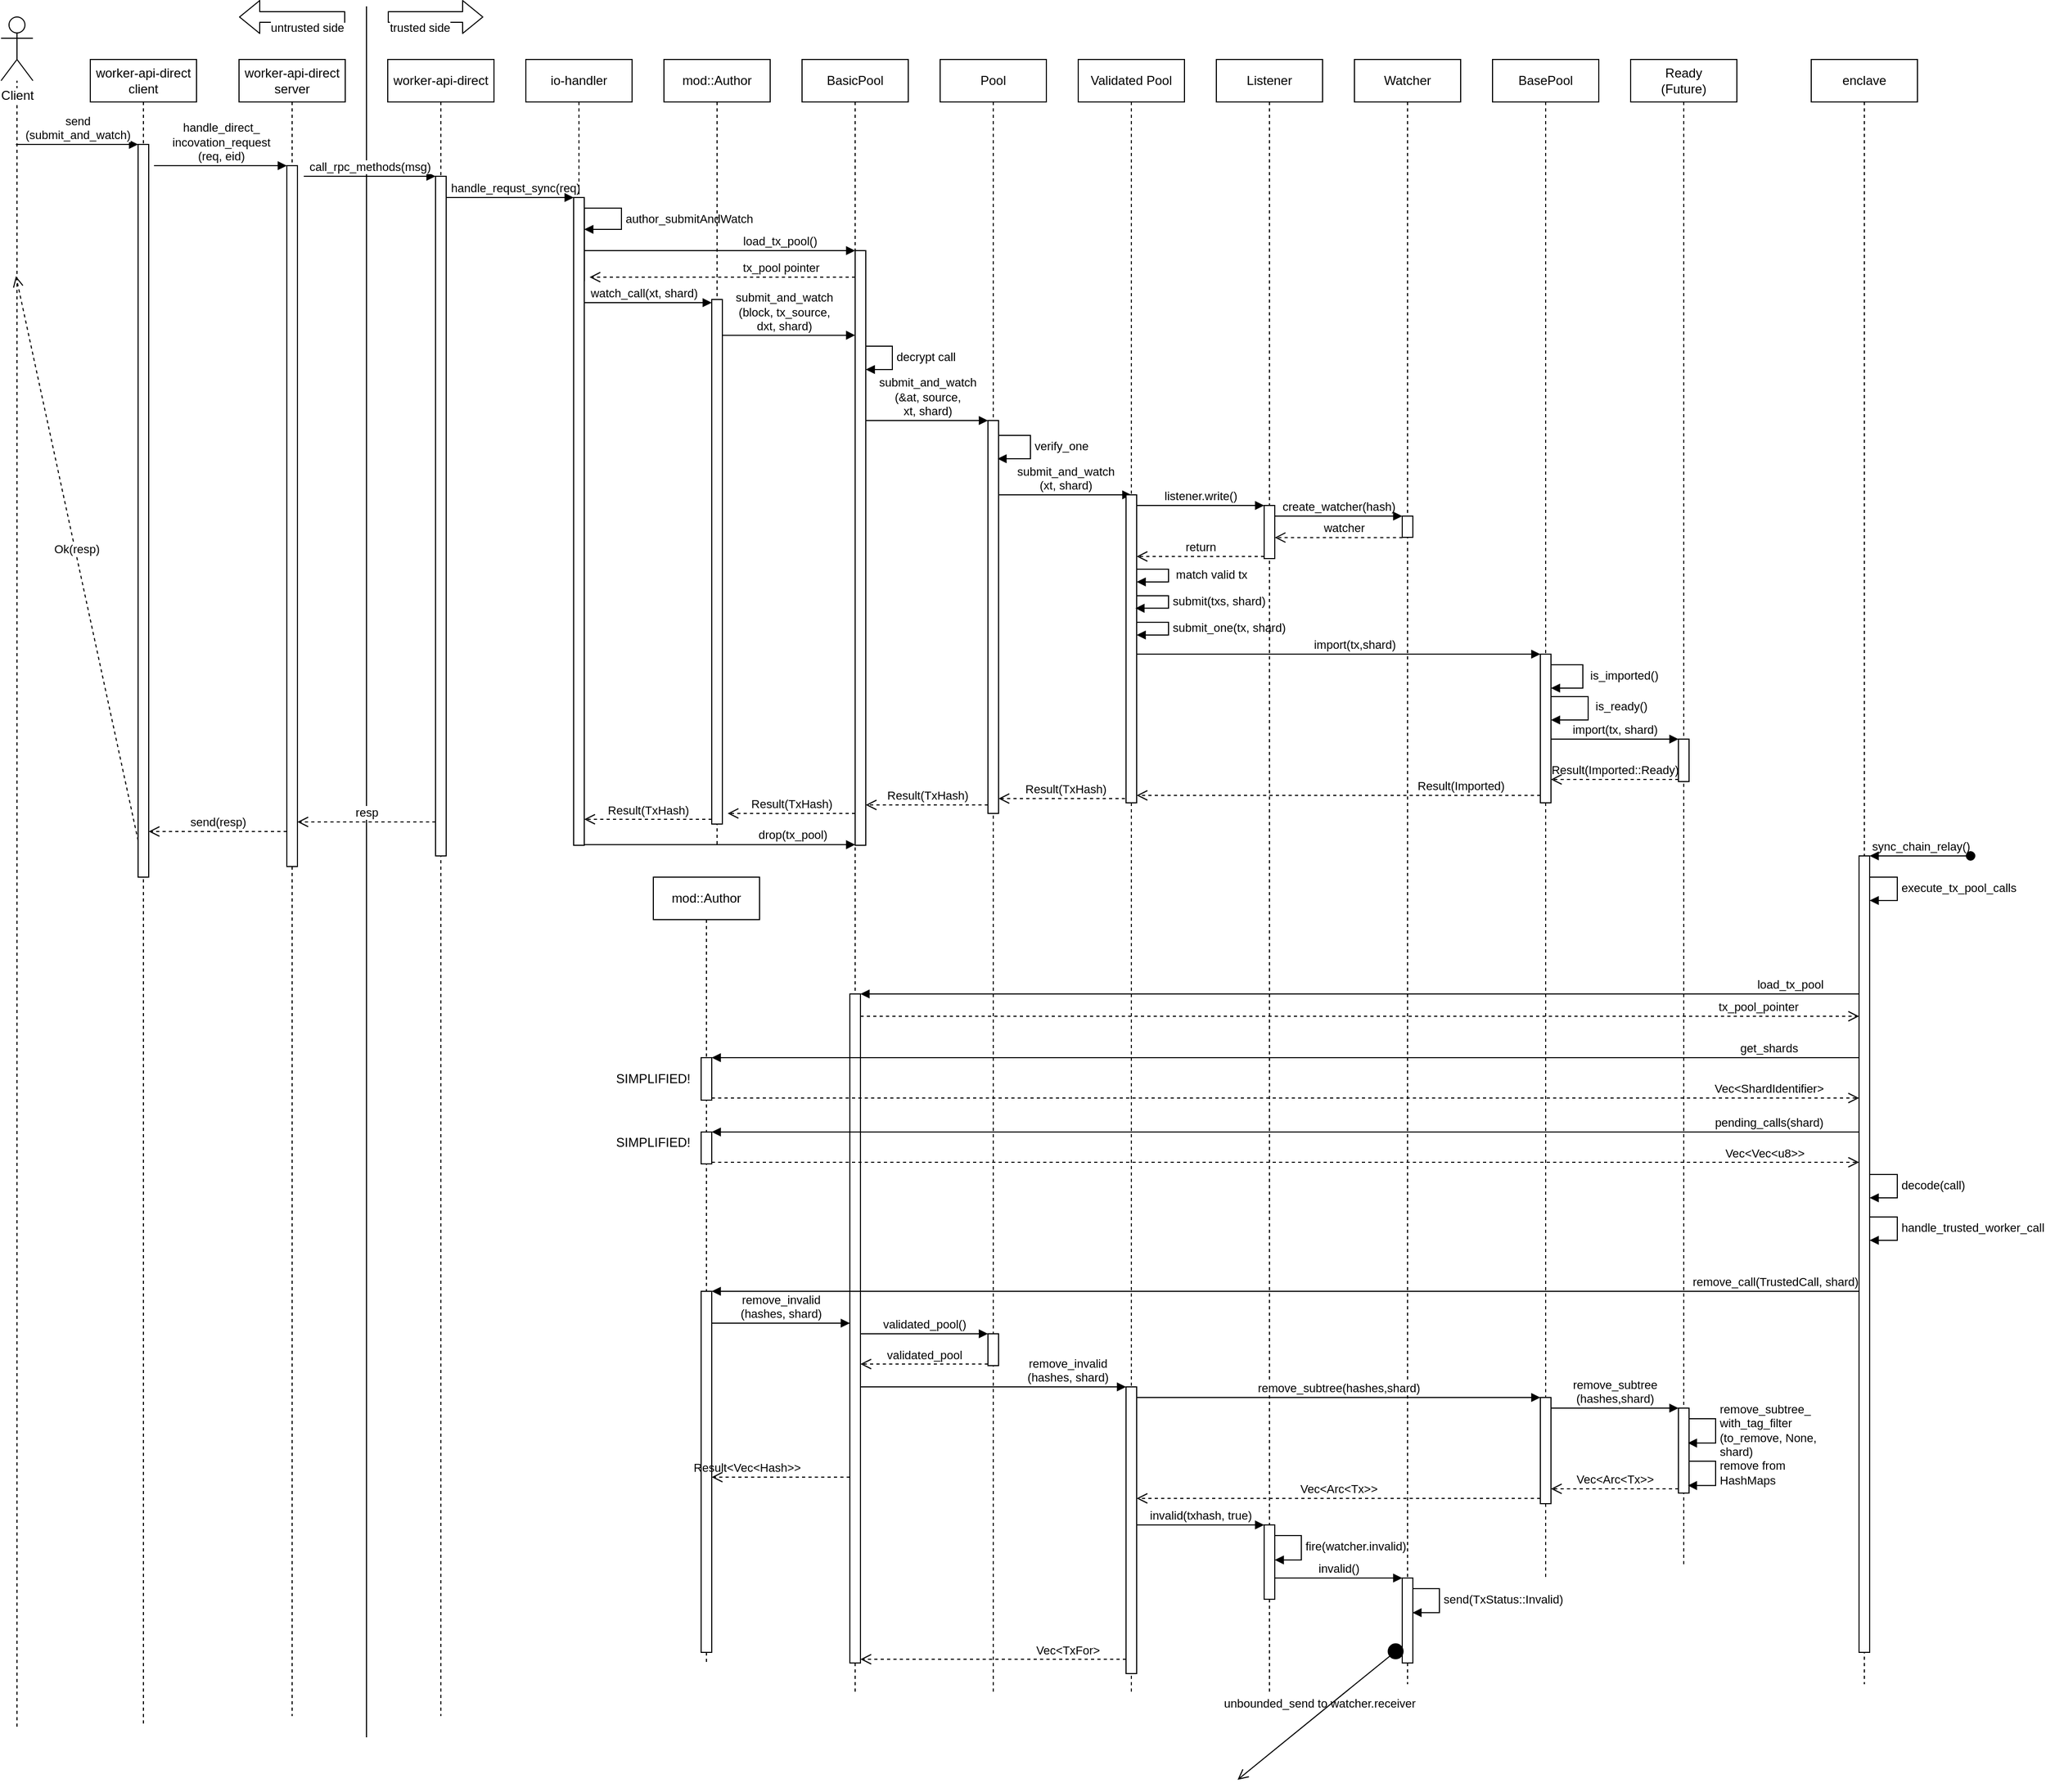 <mxfile version="14.2.9" type="github">
  <diagram name="Page-1" id="13e1069c-82ec-6db2-03f1-153e76fe0fe0">
    <mxGraphModel dx="474" dy="254" grid="1" gridSize="10" guides="1" tooltips="1" connect="1" arrows="1" fold="1" page="1" pageScale="1" pageWidth="1100" pageHeight="850" background="#ffffff" math="0" shadow="0">
      <root>
        <mxCell id="0" />
        <mxCell id="1" parent="0" />
        <mxCell id="Dzq-oq9SQdhuU2cObvgH-21" value="" style="endArrow=none;dashed=1;html=1;" parent="1" target="Dzq-oq9SQdhuU2cObvgH-19" edge="1">
          <mxGeometry width="50" height="50" relative="1" as="geometry">
            <mxPoint x="41" y="1630" as="sourcePoint" />
            <mxPoint x="80" y="130" as="targetPoint" />
          </mxGeometry>
        </mxCell>
        <mxCell id="Dzq-oq9SQdhuU2cObvgH-37" value="&lt;div&gt;send&lt;/div&gt;&lt;div&gt;(submit_and_watch)&lt;/div&gt;" style="html=1;verticalAlign=bottom;endArrow=block;entryX=0;entryY=0;" parent="1" target="Dzq-oq9SQdhuU2cObvgH-36" edge="1">
          <mxGeometry relative="1" as="geometry">
            <mxPoint x="40" y="140" as="sourcePoint" />
          </mxGeometry>
        </mxCell>
        <mxCell id="Dzq-oq9SQdhuU2cObvgH-38" value="Ok(resp)" style="html=1;verticalAlign=bottom;endArrow=open;dashed=1;endSize=8;exitX=0;exitY=0.95;" parent="1" source="Dzq-oq9SQdhuU2cObvgH-36" edge="1">
          <mxGeometry relative="1" as="geometry">
            <mxPoint x="40" y="264" as="targetPoint" />
            <Array as="points">
              <mxPoint x="40" y="264" />
            </Array>
          </mxGeometry>
        </mxCell>
        <object label="&lt;span style=&quot;background-color: rgb(255 , 255 , 255)&quot;&gt;Client&lt;/span&gt;" id="Dzq-oq9SQdhuU2cObvgH-19">
          <mxCell style="shape=umlActor;verticalLabelPosition=bottom;verticalAlign=top;html=1;" parent="1" vertex="1">
            <mxGeometry x="26" y="20" width="30" height="60" as="geometry" />
          </mxCell>
        </object>
        <mxCell id="Dzq-oq9SQdhuU2cObvgH-53" value="handle_direct_&lt;br&gt;incovation_request&lt;br&gt;(req, eid)" style="html=1;verticalAlign=bottom;endArrow=block;entryX=0;entryY=0;" parent="1" target="Dzq-oq9SQdhuU2cObvgH-52" edge="1">
          <mxGeometry relative="1" as="geometry">
            <mxPoint x="170" y="160" as="sourcePoint" />
            <Array as="points" />
          </mxGeometry>
        </mxCell>
        <mxCell id="Dzq-oq9SQdhuU2cObvgH-54" value="send(resp)" style="html=1;verticalAlign=bottom;endArrow=open;dashed=1;endSize=8;exitX=0;exitY=0.95;labelBackgroundColor=#ffffff;" parent="1" source="Dzq-oq9SQdhuU2cObvgH-52" target="Dzq-oq9SQdhuU2cObvgH-36" edge="1">
          <mxGeometry relative="1" as="geometry">
            <mxPoint x="230" y="226" as="targetPoint" />
          </mxGeometry>
        </mxCell>
        <mxCell id="Dzq-oq9SQdhuU2cObvgH-58" value="" style="endArrow=none;html=1;labelBackgroundColor=#ffffff;strokeColor=#000000;fontColor=#000000;" parent="1" edge="1">
          <mxGeometry width="50" height="50" relative="1" as="geometry">
            <mxPoint x="370" y="1640" as="sourcePoint" />
            <mxPoint x="370" y="10" as="targetPoint" />
          </mxGeometry>
        </mxCell>
        <mxCell id="Dzq-oq9SQdhuU2cObvgH-59" value="" style="shape=flexArrow;endArrow=classic;html=1;labelBackgroundColor=#ffffff;strokeColor=#000000;fontColor=#000000;" parent="1" edge="1">
          <mxGeometry width="50" height="50" relative="1" as="geometry">
            <mxPoint x="350" y="20" as="sourcePoint" />
            <mxPoint x="250" y="20" as="targetPoint" />
          </mxGeometry>
        </mxCell>
        <mxCell id="Dzq-oq9SQdhuU2cObvgH-60" value="untrusted side" style="edgeLabel;html=1;align=center;verticalAlign=middle;resizable=0;points=[];fontColor=#000000;" parent="Dzq-oq9SQdhuU2cObvgH-59" vertex="1" connectable="0">
          <mxGeometry x="0.298" y="3" relative="1" as="geometry">
            <mxPoint x="28.29" y="7" as="offset" />
          </mxGeometry>
        </mxCell>
        <mxCell id="Dzq-oq9SQdhuU2cObvgH-61" value="" style="shape=flexArrow;endArrow=classic;html=1;labelBackgroundColor=#ffffff;strokeColor=#000000;fontColor=#000000;" parent="1" edge="1">
          <mxGeometry width="50" height="50" relative="1" as="geometry">
            <mxPoint x="390" y="20" as="sourcePoint" />
            <mxPoint x="480" y="20" as="targetPoint" />
          </mxGeometry>
        </mxCell>
        <mxCell id="Dzq-oq9SQdhuU2cObvgH-62" value="trusted side" style="edgeLabel;html=1;align=center;verticalAlign=middle;resizable=0;points=[];fontColor=#000000;" parent="Dzq-oq9SQdhuU2cObvgH-61" vertex="1" connectable="0">
          <mxGeometry x="0.298" y="3" relative="1" as="geometry">
            <mxPoint x="-28.57" y="13" as="offset" />
          </mxGeometry>
        </mxCell>
        <mxCell id="Dzq-oq9SQdhuU2cObvgH-70" value="call_rpc_methods(msg)" style="html=1;verticalAlign=bottom;endArrow=block;entryX=0;entryY=0;labelBackgroundColor=#ffffff;strokeColor=#000000;fontColor=#000000;" parent="1" target="Dzq-oq9SQdhuU2cObvgH-69" edge="1">
          <mxGeometry relative="1" as="geometry">
            <mxPoint x="311" y="170" as="sourcePoint" />
          </mxGeometry>
        </mxCell>
        <mxCell id="Dzq-oq9SQdhuU2cObvgH-71" value="resp" style="html=1;verticalAlign=bottom;endArrow=open;dashed=1;endSize=8;exitX=0;exitY=0.95;labelBackgroundColor=#ffffff;strokeColor=#000000;fontColor=#000000;" parent="1" source="Dzq-oq9SQdhuU2cObvgH-69" edge="1" target="Dzq-oq9SQdhuU2cObvgH-52">
          <mxGeometry relative="1" as="geometry">
            <mxPoint x="330" y="246" as="targetPoint" />
          </mxGeometry>
        </mxCell>
        <mxCell id="Dzq-oq9SQdhuU2cObvgH-87" value="handle_requst_sync(req)" style="html=1;verticalAlign=bottom;endArrow=block;entryX=0;entryY=0;labelBackgroundColor=none;strokeColor=#000000;fontColor=#000000;" parent="1" source="Dzq-oq9SQdhuU2cObvgH-69" target="Dzq-oq9SQdhuU2cObvgH-86" edge="1">
          <mxGeometry x="0.083" relative="1" as="geometry">
            <mxPoint x="500" y="190" as="sourcePoint" />
            <mxPoint as="offset" />
          </mxGeometry>
        </mxCell>
        <mxCell id="Dzq-oq9SQdhuU2cObvgH-98" value="" style="html=1;points=[];perimeter=orthogonalPerimeter;fontColor=#000000;" parent="1" vertex="1">
          <mxGeometry x="830" y="240" width="10" height="560" as="geometry" />
        </mxCell>
        <mxCell id="Dzq-oq9SQdhuU2cObvgH-99" value="load_tx_pool()" style="html=1;verticalAlign=bottom;endArrow=block;entryX=0;entryY=0;labelBackgroundColor=none;strokeColor=#000000;fontColor=#000000;" parent="1" source="Dzq-oq9SQdhuU2cObvgH-86" target="Dzq-oq9SQdhuU2cObvgH-98" edge="1">
          <mxGeometry x="0.44" relative="1" as="geometry">
            <mxPoint x="630" y="240" as="sourcePoint" />
            <Array as="points">
              <mxPoint x="760" y="240" />
            </Array>
            <mxPoint as="offset" />
          </mxGeometry>
        </mxCell>
        <mxCell id="Dzq-oq9SQdhuU2cObvgH-100" value="tx_pool pointer" style="html=1;verticalAlign=bottom;endArrow=open;dashed=1;endSize=8;labelBackgroundColor=none;strokeColor=#000000;fontColor=#000000;" parent="1" edge="1">
          <mxGeometry x="-0.44" relative="1" as="geometry">
            <mxPoint x="580" y="265.0" as="targetPoint" />
            <mxPoint x="830" y="265.0" as="sourcePoint" />
            <Array as="points">
              <mxPoint x="730" y="265" />
              <mxPoint x="680" y="265" />
              <mxPoint x="650" y="265" />
            </Array>
            <mxPoint as="offset" />
          </mxGeometry>
        </mxCell>
        <mxCell id="Dzq-oq9SQdhuU2cObvgH-104" value="watch_call(xt, shard)" style="html=1;verticalAlign=bottom;endArrow=block;labelBackgroundColor=none;strokeColor=#000000;fontColor=#000000;" parent="1" edge="1">
          <mxGeometry x="-0.077" relative="1" as="geometry">
            <mxPoint x="575" y="289" as="sourcePoint" />
            <mxPoint x="695" y="289" as="targetPoint" />
            <mxPoint as="offset" />
          </mxGeometry>
        </mxCell>
        <mxCell id="Dzq-oq9SQdhuU2cObvgH-107" value="drop(tx_pool)" style="html=1;verticalAlign=bottom;endArrow=block;labelBackgroundColor=none;strokeColor=#000000;fontColor=#000000;" parent="1" source="Dzq-oq9SQdhuU2cObvgH-86" edge="1">
          <mxGeometry x="0.538" relative="1" as="geometry">
            <mxPoint x="580" y="799.0" as="sourcePoint" />
            <mxPoint x="830" y="799.4" as="targetPoint" />
            <Array as="points">
              <mxPoint x="670" y="799.4" />
              <mxPoint x="770" y="799.4" />
            </Array>
            <mxPoint as="offset" />
          </mxGeometry>
        </mxCell>
        <mxCell id="Dzq-oq9SQdhuU2cObvgH-114" value="&lt;div&gt;submit_and_watch&lt;/div&gt;&lt;div&gt;(block, tx_source, &lt;br&gt;&lt;/div&gt;&lt;div&gt;dxt, shard)&lt;br&gt;&lt;/div&gt;" style="html=1;verticalAlign=bottom;endArrow=block;entryX=0;entryY=0;labelBackgroundColor=none;strokeColor=#000000;fontColor=#000000;" parent="1" source="Dzq-oq9SQdhuU2cObvgH-103" edge="1">
          <mxGeometry x="-0.077" relative="1" as="geometry">
            <mxPoint x="710" y="319.71" as="sourcePoint" />
            <mxPoint x="830" y="319.71" as="targetPoint" />
            <mxPoint as="offset" />
          </mxGeometry>
        </mxCell>
        <mxCell id="Dzq-oq9SQdhuU2cObvgH-116" value="&lt;div&gt;submit_and_watch&lt;/div&gt;&lt;div&gt;(&amp;amp;at, source,&lt;/div&gt;&lt;div&gt;xt, shard)&lt;br&gt;&lt;/div&gt;" style="html=1;verticalAlign=bottom;endArrow=block;entryX=0;entryY=0;labelBackgroundColor=none;strokeColor=#000000;fontColor=#000000;" parent="1" source="Dzq-oq9SQdhuU2cObvgH-98" target="Dzq-oq9SQdhuU2cObvgH-115" edge="1">
          <mxGeometry relative="1" as="geometry">
            <mxPoint x="840" y="390" as="sourcePoint" />
          </mxGeometry>
        </mxCell>
        <mxCell id="Dzq-oq9SQdhuU2cObvgH-117" value="Result(TxHash)" style="html=1;verticalAlign=bottom;endArrow=open;dashed=1;endSize=8;exitX=0;exitY=0.95;labelBackgroundColor=none;strokeColor=#000000;fontColor=#000000;" parent="1" edge="1">
          <mxGeometry relative="1" as="geometry">
            <mxPoint x="840" y="762" as="targetPoint" />
            <mxPoint x="955" y="762" as="sourcePoint" />
            <Array as="points">
              <mxPoint x="930" y="762" />
            </Array>
          </mxGeometry>
        </mxCell>
        <mxCell id="Dzq-oq9SQdhuU2cObvgH-119" value="decrypt call" style="edgeStyle=orthogonalEdgeStyle;html=1;align=left;spacingLeft=2;endArrow=block;rounded=0;labelBackgroundColor=none;strokeColor=#000000;fontColor=#000000;" parent="1" edge="1">
          <mxGeometry x="-0.042" relative="1" as="geometry">
            <mxPoint x="840" y="330" as="sourcePoint" />
            <Array as="points">
              <mxPoint x="840" y="330" />
              <mxPoint x="865" y="330" />
              <mxPoint x="865" y="352" />
              <mxPoint x="840" y="352" />
            </Array>
            <mxPoint x="840" y="352" as="targetPoint" />
            <mxPoint as="offset" />
          </mxGeometry>
        </mxCell>
        <mxCell id="Dzq-oq9SQdhuU2cObvgH-123" value="Validated Pool" style="shape=umlLifeline;perimeter=lifelinePerimeter;whiteSpace=wrap;html=1;container=1;collapsible=0;recursiveResize=0;outlineConnect=0;fontColor=#000000;" parent="1" vertex="1">
          <mxGeometry x="1040" y="60" width="100" height="740" as="geometry" />
        </mxCell>
        <mxCell id="Dzq-oq9SQdhuU2cObvgH-125" value="&lt;div&gt;worker-api-direct&lt;/div&gt;&lt;div&gt;client&lt;br&gt;&lt;/div&gt;" style="shape=umlLifeline;perimeter=lifelinePerimeter;whiteSpace=wrap;html=1;container=1;collapsible=0;recursiveResize=0;outlineConnect=0;fontColor=#000000;" parent="1" vertex="1">
          <mxGeometry x="110" y="60" width="100" height="1570" as="geometry" />
        </mxCell>
        <mxCell id="Dzq-oq9SQdhuU2cObvgH-36" value="" style="html=1;points=[];perimeter=orthogonalPerimeter;" parent="Dzq-oq9SQdhuU2cObvgH-125" vertex="1">
          <mxGeometry x="45" y="80" width="10" height="690" as="geometry" />
        </mxCell>
        <mxCell id="Dzq-oq9SQdhuU2cObvgH-127" value="&lt;div&gt;worker-api-direct&lt;/div&gt;&lt;div&gt;server&lt;br&gt;&lt;/div&gt;" style="shape=umlLifeline;perimeter=lifelinePerimeter;whiteSpace=wrap;html=1;container=1;collapsible=0;recursiveResize=0;outlineConnect=0;fontColor=#000000;" parent="1" vertex="1">
          <mxGeometry x="250" y="60" width="100" height="1560" as="geometry" />
        </mxCell>
        <mxCell id="Dzq-oq9SQdhuU2cObvgH-52" value="" style="html=1;points=[];perimeter=orthogonalPerimeter;fontColor=#000000;" parent="Dzq-oq9SQdhuU2cObvgH-127" vertex="1">
          <mxGeometry x="45" y="100" width="10" height="660" as="geometry" />
        </mxCell>
        <mxCell id="Dzq-oq9SQdhuU2cObvgH-128" value="&lt;div&gt;worker-api-direct&lt;/div&gt;" style="shape=umlLifeline;perimeter=lifelinePerimeter;whiteSpace=wrap;html=1;container=1;collapsible=0;recursiveResize=0;outlineConnect=0;fontColor=#000000;" parent="1" vertex="1">
          <mxGeometry x="390" y="60" width="100" height="1560" as="geometry" />
        </mxCell>
        <mxCell id="Dzq-oq9SQdhuU2cObvgH-129" value="io-handler" style="shape=umlLifeline;perimeter=lifelinePerimeter;whiteSpace=wrap;html=1;container=1;collapsible=0;recursiveResize=0;outlineConnect=0;fontColor=#000000;" parent="1" vertex="1">
          <mxGeometry x="520" y="60" width="100" height="740" as="geometry" />
        </mxCell>
        <mxCell id="Dzq-oq9SQdhuU2cObvgH-86" value="" style="html=1;points=[];perimeter=orthogonalPerimeter;fontColor=#000000;" parent="Dzq-oq9SQdhuU2cObvgH-129" vertex="1">
          <mxGeometry x="45" y="130" width="10" height="610" as="geometry" />
        </mxCell>
        <mxCell id="Dzq-oq9SQdhuU2cObvgH-92" value="author_submitAndWatch" style="edgeStyle=orthogonalEdgeStyle;html=1;align=left;spacingLeft=2;endArrow=block;rounded=0;labelBackgroundColor=none;strokeColor=#000000;fontColor=#000000;exitX=1.014;exitY=0.129;exitDx=0;exitDy=0;exitPerimeter=0;" parent="Dzq-oq9SQdhuU2cObvgH-129" source="Dzq-oq9SQdhuU2cObvgH-86" target="Dzq-oq9SQdhuU2cObvgH-86" edge="1">
          <mxGeometry x="0.432" relative="1" as="geometry">
            <mxPoint x="95" y="140" as="sourcePoint" />
            <Array as="points">
              <mxPoint x="90" y="140" />
              <mxPoint x="90" y="160" />
            </Array>
            <mxPoint x="100" y="160" as="targetPoint" />
            <mxPoint as="offset" />
          </mxGeometry>
        </mxCell>
        <mxCell id="Dzq-oq9SQdhuU2cObvgH-131" value="mod::Author" style="shape=umlLifeline;perimeter=lifelinePerimeter;whiteSpace=wrap;html=1;container=1;collapsible=0;recursiveResize=0;outlineConnect=0;fontColor=#000000;" parent="1" vertex="1">
          <mxGeometry x="650" y="60" width="100" height="740" as="geometry" />
        </mxCell>
        <mxCell id="Dzq-oq9SQdhuU2cObvgH-103" value="" style="html=1;points=[];perimeter=orthogonalPerimeter;fontColor=#000000;" parent="Dzq-oq9SQdhuU2cObvgH-131" vertex="1">
          <mxGeometry x="45" y="226" width="10" height="494" as="geometry" />
        </mxCell>
        <mxCell id="Dzq-oq9SQdhuU2cObvgH-132" value="&lt;div&gt;BasicPool&lt;/div&gt;" style="shape=umlLifeline;perimeter=lifelinePerimeter;whiteSpace=wrap;html=1;container=1;collapsible=0;recursiveResize=0;outlineConnect=0;fontColor=#000000;" parent="1" vertex="1">
          <mxGeometry x="780" y="60" width="100" height="1540" as="geometry" />
        </mxCell>
        <mxCell id="Dzq-oq9SQdhuU2cObvgH-133" value="Pool" style="shape=umlLifeline;perimeter=lifelinePerimeter;whiteSpace=wrap;html=1;container=1;collapsible=0;recursiveResize=0;outlineConnect=0;fontColor=#000000;" parent="1" vertex="1">
          <mxGeometry x="910" y="60" width="100" height="1540" as="geometry" />
        </mxCell>
        <mxCell id="Dzq-oq9SQdhuU2cObvgH-115" value="" style="html=1;points=[];perimeter=orthogonalPerimeter;fontColor=#000000;" parent="Dzq-oq9SQdhuU2cObvgH-133" vertex="1">
          <mxGeometry x="45" y="340" width="10" height="370" as="geometry" />
        </mxCell>
        <mxCell id="Dzq-oq9SQdhuU2cObvgH-139" value="verify_one" style="edgeStyle=orthogonalEdgeStyle;html=1;align=left;spacingLeft=2;endArrow=block;rounded=0;labelBackgroundColor=none;strokeColor=#000000;fontColor=#000000;" parent="Dzq-oq9SQdhuU2cObvgH-133" source="Dzq-oq9SQdhuU2cObvgH-115" edge="1">
          <mxGeometry x="-0.042" relative="1" as="geometry">
            <mxPoint x="60.7" y="354.04" as="sourcePoint" />
            <Array as="points">
              <mxPoint x="85" y="354" />
              <mxPoint x="85" y="376" />
              <mxPoint x="54" y="376" />
            </Array>
            <mxPoint x="54" y="376" as="targetPoint" />
            <mxPoint as="offset" />
          </mxGeometry>
        </mxCell>
        <mxCell id="Dzq-oq9SQdhuU2cObvgH-240" value="" style="html=1;points=[];perimeter=orthogonalPerimeter;fontColor=#000000;" parent="Dzq-oq9SQdhuU2cObvgH-133" vertex="1">
          <mxGeometry x="45" y="1200" width="10" height="30" as="geometry" />
        </mxCell>
        <mxCell id="Dzq-oq9SQdhuU2cObvgH-141" value="&lt;div&gt;submit_and_watch&lt;/div&gt;&lt;div&gt;(xt, shard)&lt;/div&gt;" style="html=1;verticalAlign=bottom;endArrow=block;entryX=0;entryY=0;labelBackgroundColor=none;strokeColor=#000000;fontColor=#000000;" parent="1" source="Dzq-oq9SQdhuU2cObvgH-115" edge="1">
          <mxGeometry relative="1" as="geometry">
            <mxPoint x="980" y="470" as="sourcePoint" />
            <mxPoint x="1090" y="470.0" as="targetPoint" />
          </mxGeometry>
        </mxCell>
        <mxCell id="Dzq-oq9SQdhuU2cObvgH-142" value="Result(TxHash)" style="html=1;verticalAlign=bottom;endArrow=open;dashed=1;endSize=8;exitX=0;exitY=0.95;labelBackgroundColor=none;strokeColor=#000000;fontColor=#000000;" parent="1" edge="1">
          <mxGeometry relative="1" as="geometry">
            <mxPoint x="965" y="756" as="targetPoint" />
            <mxPoint x="1090" y="756" as="sourcePoint" />
          </mxGeometry>
        </mxCell>
        <mxCell id="Dzq-oq9SQdhuU2cObvgH-143" value="Validated Pool" style="shape=umlLifeline;perimeter=lifelinePerimeter;whiteSpace=wrap;html=1;container=1;collapsible=0;recursiveResize=0;outlineConnect=0;fontColor=#000000;" parent="1" vertex="1">
          <mxGeometry x="1040" y="60" width="100" height="1540" as="geometry" />
        </mxCell>
        <mxCell id="Dzq-oq9SQdhuU2cObvgH-144" value="" style="html=1;points=[];perimeter=orthogonalPerimeter;fontColor=#000000;" parent="Dzq-oq9SQdhuU2cObvgH-143" vertex="1">
          <mxGeometry x="45" y="410" width="10" height="290" as="geometry" />
        </mxCell>
        <mxCell id="Dzq-oq9SQdhuU2cObvgH-151" value="&amp;nbsp;match valid tx" style="edgeStyle=orthogonalEdgeStyle;html=1;align=left;spacingLeft=2;endArrow=block;rounded=0;labelBackgroundColor=none;strokeColor=#000000;fontColor=#000000;" parent="Dzq-oq9SQdhuU2cObvgH-143" edge="1">
          <mxGeometry x="-0.042" relative="1" as="geometry">
            <mxPoint x="55" y="480" as="sourcePoint" />
            <Array as="points">
              <mxPoint x="85" y="480" />
              <mxPoint x="85" y="492" />
            </Array>
            <mxPoint x="55" y="492" as="targetPoint" />
            <mxPoint as="offset" />
          </mxGeometry>
        </mxCell>
        <mxCell id="Dzq-oq9SQdhuU2cObvgH-161" value="submit(txs, shard)" style="edgeStyle=orthogonalEdgeStyle;html=1;align=left;spacingLeft=2;endArrow=block;rounded=0;entryX=0.88;entryY=0.351;labelBackgroundColor=none;strokeColor=#000000;fontColor=#000000;entryDx=0;entryDy=0;entryPerimeter=0;" parent="Dzq-oq9SQdhuU2cObvgH-143" edge="1">
          <mxGeometry x="-0.042" relative="1" as="geometry">
            <mxPoint x="55" y="505" as="sourcePoint" />
            <Array as="points">
              <mxPoint x="85" y="505" />
              <mxPoint x="85" y="517" />
            </Array>
            <mxPoint x="53.8" y="516.79" as="targetPoint" />
            <mxPoint as="offset" />
          </mxGeometry>
        </mxCell>
        <mxCell id="Dzq-oq9SQdhuU2cObvgH-162" value="submit_one(tx, shard)" style="edgeStyle=orthogonalEdgeStyle;html=1;align=left;spacingLeft=2;endArrow=block;rounded=0;labelBackgroundColor=none;strokeColor=#000000;fontColor=#000000;" parent="Dzq-oq9SQdhuU2cObvgH-143" source="Dzq-oq9SQdhuU2cObvgH-144" target="Dzq-oq9SQdhuU2cObvgH-144" edge="1">
          <mxGeometry x="-0.042" relative="1" as="geometry">
            <mxPoint x="60.7" y="520.04" as="sourcePoint" />
            <Array as="points">
              <mxPoint x="85" y="530" />
              <mxPoint x="85" y="542" />
            </Array>
            <mxPoint x="60.0" y="541.88" as="targetPoint" />
            <mxPoint as="offset" />
          </mxGeometry>
        </mxCell>
        <mxCell id="Dzq-oq9SQdhuU2cObvgH-243" value="" style="html=1;points=[];perimeter=orthogonalPerimeter;fontColor=#000000;" parent="Dzq-oq9SQdhuU2cObvgH-143" vertex="1">
          <mxGeometry x="45" y="1250" width="10" height="270" as="geometry" />
        </mxCell>
        <mxCell id="Dzq-oq9SQdhuU2cObvgH-146" value="Watcher" style="shape=umlLifeline;perimeter=lifelinePerimeter;whiteSpace=wrap;html=1;container=1;collapsible=0;recursiveResize=0;outlineConnect=0;fontColor=#000000;" parent="1" vertex="1">
          <mxGeometry x="1300" y="60" width="100" height="1530" as="geometry" />
        </mxCell>
        <mxCell id="Dzq-oq9SQdhuU2cObvgH-154" value="" style="html=1;points=[];perimeter=orthogonalPerimeter;fontColor=#000000;" parent="Dzq-oq9SQdhuU2cObvgH-146" vertex="1">
          <mxGeometry x="45" y="430" width="10" height="20" as="geometry" />
        </mxCell>
        <mxCell id="Dzq-oq9SQdhuU2cObvgH-258" value="" style="html=1;points=[];perimeter=orthogonalPerimeter;fontColor=#000000;" parent="Dzq-oq9SQdhuU2cObvgH-146" vertex="1">
          <mxGeometry x="45" y="1430" width="10" height="80" as="geometry" />
        </mxCell>
        <mxCell id="Dzq-oq9SQdhuU2cObvgH-261" value="send(TxStatus::Invalid)" style="edgeStyle=orthogonalEdgeStyle;html=1;align=left;spacingLeft=2;endArrow=block;rounded=0;labelBackgroundColor=none;strokeColor=#000000;fontColor=#000000;entryX=0.96;entryY=0.408;entryDx=0;entryDy=0;entryPerimeter=0;" parent="Dzq-oq9SQdhuU2cObvgH-146" source="Dzq-oq9SQdhuU2cObvgH-258" target="Dzq-oq9SQdhuU2cObvgH-258" edge="1">
          <mxGeometry x="-0.042" relative="1" as="geometry">
            <mxPoint x="60" y="1440" as="sourcePoint" />
            <Array as="points">
              <mxPoint x="80" y="1440" />
              <mxPoint x="80" y="1463" />
            </Array>
            <mxPoint x="60" y="1463" as="targetPoint" />
            <mxPoint as="offset" />
          </mxGeometry>
        </mxCell>
        <mxCell id="Dzq-oq9SQdhuU2cObvgH-155" value="listener.write()" style="html=1;verticalAlign=bottom;endArrow=block;labelBackgroundColor=none;strokeColor=#000000;fontColor=#000000;" parent="1" source="Dzq-oq9SQdhuU2cObvgH-144" target="Dzq-oq9SQdhuU2cObvgH-179" edge="1">
          <mxGeometry relative="1" as="geometry">
            <mxPoint x="1145" y="480" as="sourcePoint" />
            <mxPoint x="1220" y="480" as="targetPoint" />
            <Array as="points">
              <mxPoint x="1190" y="480" />
            </Array>
          </mxGeometry>
        </mxCell>
        <mxCell id="Dzq-oq9SQdhuU2cObvgH-156" value="watcher" style="html=1;verticalAlign=bottom;endArrow=open;dashed=1;endSize=8;labelBackgroundColor=none;strokeColor=#000000;fontColor=#000000;exitX=0.021;exitY=1.01;exitDx=0;exitDy=0;exitPerimeter=0;" parent="1" source="Dzq-oq9SQdhuU2cObvgH-154" target="Dzq-oq9SQdhuU2cObvgH-179" edge="1">
          <mxGeometry x="-0.081" relative="1" as="geometry">
            <mxPoint x="1220" y="500" as="targetPoint" />
            <mxPoint x="1220" y="500" as="sourcePoint" />
            <mxPoint as="offset" />
          </mxGeometry>
        </mxCell>
        <mxCell id="Dzq-oq9SQdhuU2cObvgH-163" value="BasePool" style="shape=umlLifeline;perimeter=lifelinePerimeter;whiteSpace=wrap;html=1;container=1;collapsible=0;recursiveResize=0;outlineConnect=0;fontColor=#000000;" parent="1" vertex="1">
          <mxGeometry x="1430" y="60" width="100" height="1430" as="geometry" />
        </mxCell>
        <mxCell id="Dzq-oq9SQdhuU2cObvgH-165" value="" style="html=1;points=[];perimeter=orthogonalPerimeter;fontColor=#000000;" parent="Dzq-oq9SQdhuU2cObvgH-163" vertex="1">
          <mxGeometry x="45" y="560" width="10" height="140" as="geometry" />
        </mxCell>
        <mxCell id="Dzq-oq9SQdhuU2cObvgH-168" value="&amp;nbsp;is_imported()" style="edgeStyle=orthogonalEdgeStyle;html=1;align=left;spacingLeft=2;endArrow=block;rounded=0;labelBackgroundColor=none;strokeColor=#000000;fontColor=#000000;" parent="Dzq-oq9SQdhuU2cObvgH-163" source="Dzq-oq9SQdhuU2cObvgH-165" target="Dzq-oq9SQdhuU2cObvgH-165" edge="1">
          <mxGeometry x="-0.042" relative="1" as="geometry">
            <mxPoint x="60.7" y="570.04" as="sourcePoint" />
            <Array as="points">
              <mxPoint x="85" y="570" />
              <mxPoint x="85" y="592" />
            </Array>
            <mxPoint x="60.0" y="591.88" as="targetPoint" />
            <mxPoint as="offset" />
          </mxGeometry>
        </mxCell>
        <mxCell id="Dzq-oq9SQdhuU2cObvgH-169" value="&amp;nbsp;is_ready()" style="edgeStyle=orthogonalEdgeStyle;html=1;align=left;spacingLeft=2;endArrow=block;rounded=0;labelBackgroundColor=none;strokeColor=#000000;fontColor=#000000;" parent="Dzq-oq9SQdhuU2cObvgH-163" source="Dzq-oq9SQdhuU2cObvgH-165" target="Dzq-oq9SQdhuU2cObvgH-165" edge="1">
          <mxGeometry x="-0.042" relative="1" as="geometry">
            <mxPoint x="60" y="600" as="sourcePoint" />
            <Array as="points">
              <mxPoint x="90" y="600" />
              <mxPoint x="90" y="622" />
            </Array>
            <mxPoint x="60" y="622" as="targetPoint" />
            <mxPoint as="offset" />
          </mxGeometry>
        </mxCell>
        <mxCell id="Dzq-oq9SQdhuU2cObvgH-246" value="" style="html=1;points=[];perimeter=orthogonalPerimeter;fontColor=#000000;" parent="Dzq-oq9SQdhuU2cObvgH-163" vertex="1">
          <mxGeometry x="45" y="1260" width="10" height="100" as="geometry" />
        </mxCell>
        <mxCell id="Dzq-oq9SQdhuU2cObvgH-166" value="import(tx,shard)" style="html=1;verticalAlign=bottom;endArrow=block;entryX=0;entryY=0;labelBackgroundColor=none;strokeColor=#000000;fontColor=#000000;" parent="1" source="Dzq-oq9SQdhuU2cObvgH-144" target="Dzq-oq9SQdhuU2cObvgH-165" edge="1">
          <mxGeometry x="0.079" relative="1" as="geometry">
            <mxPoint x="1275" y="620" as="sourcePoint" />
            <mxPoint as="offset" />
          </mxGeometry>
        </mxCell>
        <mxCell id="Dzq-oq9SQdhuU2cObvgH-167" value="Result(Imported)" style="html=1;verticalAlign=bottom;endArrow=open;dashed=1;endSize=8;exitX=0;exitY=0.95;labelBackgroundColor=none;strokeColor=#000000;fontColor=#000000;" parent="1" source="Dzq-oq9SQdhuU2cObvgH-165" target="Dzq-oq9SQdhuU2cObvgH-144" edge="1">
          <mxGeometry x="-0.605" relative="1" as="geometry">
            <mxPoint x="1275" y="696" as="targetPoint" />
            <mxPoint as="offset" />
          </mxGeometry>
        </mxCell>
        <mxCell id="Dzq-oq9SQdhuU2cObvgH-170" value="&lt;div&gt;Ready&lt;/div&gt;&lt;div&gt;(Future)&lt;br&gt;&lt;/div&gt;" style="shape=umlLifeline;perimeter=lifelinePerimeter;whiteSpace=wrap;html=1;container=1;collapsible=0;recursiveResize=0;outlineConnect=0;fontColor=#000000;" parent="1" vertex="1">
          <mxGeometry x="1560" y="60" width="100" height="1420" as="geometry" />
        </mxCell>
        <mxCell id="Dzq-oq9SQdhuU2cObvgH-173" value="" style="html=1;points=[];perimeter=orthogonalPerimeter;fontColor=#000000;" parent="Dzq-oq9SQdhuU2cObvgH-170" vertex="1">
          <mxGeometry x="45" y="640" width="10" height="40" as="geometry" />
        </mxCell>
        <mxCell id="Dzq-oq9SQdhuU2cObvgH-249" value="" style="html=1;points=[];perimeter=orthogonalPerimeter;fontColor=#000000;" parent="Dzq-oq9SQdhuU2cObvgH-170" vertex="1">
          <mxGeometry x="45" y="1270" width="10" height="80" as="geometry" />
        </mxCell>
        <mxCell id="Dzq-oq9SQdhuU2cObvgH-252" value="&lt;div&gt;remove_subtree_&lt;/div&gt;&lt;div&gt;with_tag_filter&lt;/div&gt;&lt;div&gt;(to_remove, None,&lt;/div&gt;&lt;div&gt;shard)&lt;br&gt;&lt;/div&gt;" style="edgeStyle=orthogonalEdgeStyle;html=1;align=left;spacingLeft=2;endArrow=block;rounded=0;labelBackgroundColor=none;strokeColor=#000000;fontColor=#000000;entryX=0.886;entryY=0.411;entryDx=0;entryDy=0;entryPerimeter=0;" parent="Dzq-oq9SQdhuU2cObvgH-170" source="Dzq-oq9SQdhuU2cObvgH-249" target="Dzq-oq9SQdhuU2cObvgH-249" edge="1">
          <mxGeometry x="-0.042" relative="1" as="geometry">
            <mxPoint x="60" y="1280" as="sourcePoint" />
            <Array as="points">
              <mxPoint x="80" y="1280" />
              <mxPoint x="80" y="1303" />
            </Array>
            <mxPoint x="60" y="1302" as="targetPoint" />
            <mxPoint as="offset" />
          </mxGeometry>
        </mxCell>
        <mxCell id="Dzq-oq9SQdhuU2cObvgH-174" value="import(tx, shard)" style="html=1;verticalAlign=bottom;endArrow=block;entryX=0;entryY=0;labelBackgroundColor=none;strokeColor=#000000;fontColor=#000000;" parent="1" source="Dzq-oq9SQdhuU2cObvgH-165" target="Dzq-oq9SQdhuU2cObvgH-173" edge="1">
          <mxGeometry relative="1" as="geometry">
            <mxPoint x="1405" y="690" as="sourcePoint" />
          </mxGeometry>
        </mxCell>
        <mxCell id="Dzq-oq9SQdhuU2cObvgH-175" value="Result(Imported::Ready)" style="html=1;verticalAlign=bottom;endArrow=open;dashed=1;endSize=8;exitX=0;exitY=0.95;labelBackgroundColor=none;strokeColor=#000000;fontColor=#000000;" parent="1" source="Dzq-oq9SQdhuU2cObvgH-173" target="Dzq-oq9SQdhuU2cObvgH-165" edge="1">
          <mxGeometry relative="1" as="geometry">
            <mxPoint x="1405" y="766" as="targetPoint" />
          </mxGeometry>
        </mxCell>
        <mxCell id="Dzq-oq9SQdhuU2cObvgH-177" value="Result(TxHash)" style="html=1;verticalAlign=bottom;endArrow=open;dashed=1;endSize=8;exitX=0;exitY=0.95;labelBackgroundColor=none;strokeColor=#000000;fontColor=#000000;" parent="1" edge="1">
          <mxGeometry relative="1" as="geometry">
            <mxPoint x="710" y="770" as="targetPoint" />
            <mxPoint x="830" y="770" as="sourcePoint" />
            <Array as="points">
              <mxPoint x="805" y="770" />
              <mxPoint x="710" y="770" />
            </Array>
            <mxPoint as="offset" />
          </mxGeometry>
        </mxCell>
        <mxCell id="Dzq-oq9SQdhuU2cObvgH-178" value="&lt;div&gt;Listener&lt;/div&gt;" style="shape=umlLifeline;perimeter=lifelinePerimeter;whiteSpace=wrap;html=1;container=1;collapsible=0;recursiveResize=0;outlineConnect=0;fontColor=#000000;" parent="1" vertex="1">
          <mxGeometry x="1170" y="60" width="100" height="1540" as="geometry" />
        </mxCell>
        <mxCell id="Dzq-oq9SQdhuU2cObvgH-179" value="" style="html=1;points=[];perimeter=orthogonalPerimeter;fontColor=#000000;" parent="Dzq-oq9SQdhuU2cObvgH-178" vertex="1">
          <mxGeometry x="45" y="420" width="10" height="50" as="geometry" />
        </mxCell>
        <mxCell id="Dzq-oq9SQdhuU2cObvgH-254" value="" style="html=1;points=[];perimeter=orthogonalPerimeter;fontColor=#000000;" parent="Dzq-oq9SQdhuU2cObvgH-178" vertex="1">
          <mxGeometry x="45" y="1380" width="10" height="70" as="geometry" />
        </mxCell>
        <mxCell id="Dzq-oq9SQdhuU2cObvgH-257" value="fire(watcher.invalid)" style="edgeStyle=orthogonalEdgeStyle;html=1;align=left;spacingLeft=2;endArrow=block;rounded=0;labelBackgroundColor=none;strokeColor=#000000;fontColor=#000000;" parent="Dzq-oq9SQdhuU2cObvgH-178" source="Dzq-oq9SQdhuU2cObvgH-254" target="Dzq-oq9SQdhuU2cObvgH-254" edge="1">
          <mxGeometry x="-0.042" relative="1" as="geometry">
            <mxPoint x="61.14" y="1390.0" as="sourcePoint" />
            <Array as="points">
              <mxPoint x="80" y="1390" />
              <mxPoint x="80" y="1413" />
            </Array>
            <mxPoint x="60.0" y="1412.88" as="targetPoint" />
            <mxPoint as="offset" />
          </mxGeometry>
        </mxCell>
        <mxCell id="Dzq-oq9SQdhuU2cObvgH-182" value="create_watcher(hash)" style="html=1;verticalAlign=bottom;endArrow=block;labelBackgroundColor=none;strokeColor=#000000;fontColor=#000000;" parent="1" edge="1">
          <mxGeometry relative="1" as="geometry">
            <mxPoint x="1225.0" y="490" as="sourcePoint" />
            <mxPoint x="1345.0" y="490" as="targetPoint" />
            <Array as="points">
              <mxPoint x="1325" y="490" />
            </Array>
          </mxGeometry>
        </mxCell>
        <mxCell id="Dzq-oq9SQdhuU2cObvgH-184" value="return" style="html=1;verticalAlign=bottom;endArrow=open;dashed=1;endSize=8;labelBackgroundColor=none;strokeColor=#000000;fontColor=#000000;" parent="1" edge="1">
          <mxGeometry relative="1" as="geometry">
            <mxPoint x="1215" y="528" as="sourcePoint" />
            <mxPoint x="1095" y="528" as="targetPoint" />
          </mxGeometry>
        </mxCell>
        <mxCell id="Dzq-oq9SQdhuU2cObvgH-69" value="" style="html=1;points=[];perimeter=orthogonalPerimeter;fontColor=#000000;" parent="1" vertex="1">
          <mxGeometry x="435" y="170" width="10" height="640" as="geometry" />
        </mxCell>
        <mxCell id="Dzq-oq9SQdhuU2cObvgH-187" value="mod::Author" style="shape=umlLifeline;perimeter=lifelinePerimeter;whiteSpace=wrap;html=1;container=1;collapsible=0;recursiveResize=0;outlineConnect=0;fontColor=#000000;" parent="1" vertex="1">
          <mxGeometry x="640" y="830" width="100" height="740" as="geometry" />
        </mxCell>
        <mxCell id="Dzq-oq9SQdhuU2cObvgH-205" value="" style="html=1;points=[];perimeter=orthogonalPerimeter;fontColor=#000000;" parent="Dzq-oq9SQdhuU2cObvgH-187" vertex="1">
          <mxGeometry x="45" y="170" width="10" height="40" as="geometry" />
        </mxCell>
        <mxCell id="Dzq-oq9SQdhuU2cObvgH-209" value="" style="html=1;points=[];perimeter=orthogonalPerimeter;fontColor=#000000;" parent="Dzq-oq9SQdhuU2cObvgH-187" vertex="1">
          <mxGeometry x="45" y="240" width="10" height="30" as="geometry" />
        </mxCell>
        <mxCell id="Dzq-oq9SQdhuU2cObvgH-222" value="" style="html=1;points=[];perimeter=orthogonalPerimeter;fontColor=#000000;" parent="Dzq-oq9SQdhuU2cObvgH-187" vertex="1">
          <mxGeometry x="45" y="390" width="10" height="340" as="geometry" />
        </mxCell>
        <mxCell id="Dzq-oq9SQdhuU2cObvgH-192" value="enclave" style="shape=umlLifeline;perimeter=lifelinePerimeter;whiteSpace=wrap;html=1;container=1;collapsible=0;recursiveResize=0;outlineConnect=0;fontColor=#000000;" parent="1" vertex="1">
          <mxGeometry x="1730" y="60" width="100" height="1530" as="geometry" />
        </mxCell>
        <mxCell id="Dzq-oq9SQdhuU2cObvgH-198" value="" style="html=1;points=[];perimeter=orthogonalPerimeter;fontColor=#000000;" parent="Dzq-oq9SQdhuU2cObvgH-192" vertex="1">
          <mxGeometry x="45" y="750" width="10" height="750" as="geometry" />
        </mxCell>
        <mxCell id="Dzq-oq9SQdhuU2cObvgH-201" value="&lt;div&gt;execute_tx_pool_calls&lt;/div&gt;" style="edgeStyle=orthogonalEdgeStyle;html=1;align=left;spacingLeft=2;endArrow=block;rounded=0;labelBackgroundColor=none;strokeColor=#000000;fontColor=#000000;" parent="Dzq-oq9SQdhuU2cObvgH-192" source="Dzq-oq9SQdhuU2cObvgH-198" target="Dzq-oq9SQdhuU2cObvgH-198" edge="1">
          <mxGeometry x="-0.042" relative="1" as="geometry">
            <mxPoint x="50" y="770" as="sourcePoint" />
            <Array as="points">
              <mxPoint x="81" y="770" />
              <mxPoint x="81" y="792" />
            </Array>
            <mxPoint x="50" y="792" as="targetPoint" />
            <mxPoint as="offset" />
          </mxGeometry>
        </mxCell>
        <mxCell id="Dzq-oq9SQdhuU2cObvgH-195" value="sync_chain_relay()" style="html=1;verticalAlign=bottom;startArrow=oval;startFill=1;endArrow=block;startSize=8;labelBackgroundColor=none;strokeColor=#000000;fontColor=#000000;" parent="1" target="Dzq-oq9SQdhuU2cObvgH-198" edge="1">
          <mxGeometry width="60" relative="1" as="geometry">
            <mxPoint x="1880" y="810" as="sourcePoint" />
            <mxPoint x="1990" y="210" as="targetPoint" />
          </mxGeometry>
        </mxCell>
        <mxCell id="Dzq-oq9SQdhuU2cObvgH-203" value="load_tx_pool" style="html=1;verticalAlign=bottom;endArrow=block;entryX=1;entryY=0;labelBackgroundColor=none;strokeColor=#000000;fontColor=#000000;" parent="1" source="Dzq-oq9SQdhuU2cObvgH-198" target="Dzq-oq9SQdhuU2cObvgH-202" edge="1">
          <mxGeometry x="-0.861" relative="1" as="geometry">
            <mxPoint x="755" y="940" as="sourcePoint" />
            <mxPoint as="offset" />
          </mxGeometry>
        </mxCell>
        <mxCell id="Dzq-oq9SQdhuU2cObvgH-202" value="" style="html=1;points=[];perimeter=orthogonalPerimeter;fontColor=#000000;" parent="1" vertex="1">
          <mxGeometry x="825" y="940" width="10" height="630" as="geometry" />
        </mxCell>
        <mxCell id="Dzq-oq9SQdhuU2cObvgH-204" value="tx_pool_pointer" style="html=1;verticalAlign=bottom;endArrow=open;dashed=1;endSize=8;exitX=1;exitY=0.95;labelBackgroundColor=none;strokeColor=#000000;fontColor=#000000;" parent="1" target="Dzq-oq9SQdhuU2cObvgH-198" edge="1">
          <mxGeometry x="0.798" relative="1" as="geometry">
            <mxPoint x="1770" y="961" as="targetPoint" />
            <mxPoint x="835" y="961" as="sourcePoint" />
            <mxPoint as="offset" />
          </mxGeometry>
        </mxCell>
        <mxCell id="Dzq-oq9SQdhuU2cObvgH-206" value="get_shards" style="html=1;verticalAlign=bottom;endArrow=block;entryX=1;entryY=0;labelBackgroundColor=none;strokeColor=#000000;fontColor=#000000;" parent="1" source="Dzq-oq9SQdhuU2cObvgH-198" target="Dzq-oq9SQdhuU2cObvgH-205" edge="1">
          <mxGeometry x="-0.843" relative="1" as="geometry">
            <mxPoint x="755" y="1000" as="sourcePoint" />
            <mxPoint as="offset" />
          </mxGeometry>
        </mxCell>
        <mxCell id="Dzq-oq9SQdhuU2cObvgH-207" value="Vec&amp;lt;ShardIdentifier&amp;gt;" style="html=1;verticalAlign=bottom;endArrow=open;dashed=1;endSize=8;exitX=1;exitY=0.95;labelBackgroundColor=none;strokeColor=#000000;fontColor=#000000;" parent="1" source="Dzq-oq9SQdhuU2cObvgH-205" target="Dzq-oq9SQdhuU2cObvgH-198" edge="1">
          <mxGeometry x="0.843" relative="1" as="geometry">
            <mxPoint x="755" y="1057" as="targetPoint" />
            <mxPoint as="offset" />
          </mxGeometry>
        </mxCell>
        <mxCell id="Dzq-oq9SQdhuU2cObvgH-210" value="pending_calls(shard)" style="html=1;verticalAlign=bottom;endArrow=block;entryX=1;entryY=0;labelBackgroundColor=none;strokeColor=#000000;fontColor=#000000;" parent="1" source="Dzq-oq9SQdhuU2cObvgH-198" target="Dzq-oq9SQdhuU2cObvgH-209" edge="1">
          <mxGeometry x="-0.843" relative="1" as="geometry">
            <mxPoint x="1700" y="1070" as="sourcePoint" />
            <mxPoint as="offset" />
          </mxGeometry>
        </mxCell>
        <mxCell id="Dzq-oq9SQdhuU2cObvgH-211" value="Vec&amp;lt;Vec&amp;lt;u8&amp;gt;&amp;gt;" style="html=1;verticalAlign=bottom;endArrow=open;dashed=1;endSize=8;exitX=1;exitY=0.95;labelBackgroundColor=none;strokeColor=#000000;fontColor=#000000;" parent="1" source="Dzq-oq9SQdhuU2cObvgH-209" target="Dzq-oq9SQdhuU2cObvgH-198" edge="1">
          <mxGeometry x="0.835" relative="1" as="geometry">
            <mxPoint x="755" y="1127" as="targetPoint" />
            <mxPoint as="offset" />
          </mxGeometry>
        </mxCell>
        <mxCell id="Dzq-oq9SQdhuU2cObvgH-220" value="decode(call)" style="edgeStyle=orthogonalEdgeStyle;html=1;align=left;spacingLeft=2;endArrow=block;rounded=0;labelBackgroundColor=none;strokeColor=#000000;fontColor=#000000;" parent="1" edge="1">
          <mxGeometry x="-0.042" relative="1" as="geometry">
            <mxPoint x="1785" y="1110" as="sourcePoint" />
            <Array as="points">
              <mxPoint x="1811" y="1110" />
              <mxPoint x="1811" y="1132" />
            </Array>
            <mxPoint x="1785" y="1132" as="targetPoint" />
            <mxPoint as="offset" />
          </mxGeometry>
        </mxCell>
        <mxCell id="Dzq-oq9SQdhuU2cObvgH-221" value="handle_trusted_worker_call" style="edgeStyle=orthogonalEdgeStyle;html=1;align=left;spacingLeft=2;endArrow=block;rounded=0;labelBackgroundColor=none;strokeColor=#000000;fontColor=#000000;" parent="1" edge="1">
          <mxGeometry x="-0.042" relative="1" as="geometry">
            <mxPoint x="1785" y="1150" as="sourcePoint" />
            <Array as="points">
              <mxPoint x="1811" y="1150" />
              <mxPoint x="1811" y="1172" />
            </Array>
            <mxPoint x="1785" y="1172" as="targetPoint" />
            <mxPoint as="offset" />
          </mxGeometry>
        </mxCell>
        <mxCell id="Dzq-oq9SQdhuU2cObvgH-223" value="remove_call(TrustedCall, shard)" style="html=1;verticalAlign=bottom;endArrow=block;entryX=1;entryY=0;labelBackgroundColor=none;strokeColor=#000000;fontColor=#000000;" parent="1" source="Dzq-oq9SQdhuU2cObvgH-198" target="Dzq-oq9SQdhuU2cObvgH-222" edge="1">
          <mxGeometry x="-0.853" relative="1" as="geometry">
            <mxPoint x="1770" y="1220" as="sourcePoint" />
            <mxPoint as="offset" />
          </mxGeometry>
        </mxCell>
        <mxCell id="Dzq-oq9SQdhuU2cObvgH-225" value="SIMPLIFIED!" style="text;html=1;strokeColor=none;fillColor=none;align=center;verticalAlign=middle;whiteSpace=wrap;rounded=0;fontColor=#000000;" parent="1" vertex="1">
          <mxGeometry x="620" y="1010" width="40" height="20" as="geometry" />
        </mxCell>
        <mxCell id="Dzq-oq9SQdhuU2cObvgH-226" value="SIMPLIFIED!" style="text;html=1;strokeColor=none;fillColor=none;align=center;verticalAlign=middle;whiteSpace=wrap;rounded=0;fontColor=#000000;" parent="1" vertex="1">
          <mxGeometry x="620" y="1070" width="40" height="20" as="geometry" />
        </mxCell>
        <mxCell id="Dzq-oq9SQdhuU2cObvgH-235" value="&lt;div&gt;&lt;span style=&quot;background-color: rgb(255 , 255 , 255)&quot;&gt;remove_invalid&lt;/span&gt;&lt;/div&gt;&lt;div&gt;&lt;span style=&quot;background-color: rgb(255 , 255 , 255)&quot;&gt;(hashes, shard)&lt;/span&gt;&lt;/div&gt;" style="html=1;verticalAlign=bottom;endArrow=block;labelBackgroundColor=none;strokeColor=#000000;fontColor=#000000;" parent="1" edge="1">
          <mxGeometry relative="1" as="geometry">
            <mxPoint x="695" y="1250" as="sourcePoint" />
            <mxPoint x="825" y="1250" as="targetPoint" />
            <mxPoint as="offset" />
          </mxGeometry>
        </mxCell>
        <mxCell id="Dzq-oq9SQdhuU2cObvgH-236" value="Result&amp;lt;Vec&amp;lt;Hash&amp;gt;&amp;gt;" style="html=1;verticalAlign=bottom;endArrow=open;dashed=1;endSize=8;labelBackgroundColor=none;strokeColor=#000000;fontColor=#000000;" parent="1" edge="1">
          <mxGeometry x="0.5" relative="1" as="geometry">
            <mxPoint x="695" y="1395" as="targetPoint" />
            <mxPoint x="825" y="1395" as="sourcePoint" />
            <mxPoint as="offset" />
          </mxGeometry>
        </mxCell>
        <mxCell id="Dzq-oq9SQdhuU2cObvgH-241" value="validated_pool()" style="html=1;verticalAlign=bottom;endArrow=block;entryX=0;entryY=0;labelBackgroundColor=none;strokeColor=#000000;fontColor=#000000;" parent="1" source="Dzq-oq9SQdhuU2cObvgH-202" target="Dzq-oq9SQdhuU2cObvgH-240" edge="1">
          <mxGeometry relative="1" as="geometry">
            <mxPoint x="885" y="1260" as="sourcePoint" />
          </mxGeometry>
        </mxCell>
        <mxCell id="Dzq-oq9SQdhuU2cObvgH-242" value="validated_pool" style="html=1;verticalAlign=bottom;endArrow=open;dashed=1;endSize=8;exitX=0;exitY=0.95;labelBackgroundColor=none;strokeColor=#000000;fontColor=#000000;" parent="1" source="Dzq-oq9SQdhuU2cObvgH-240" target="Dzq-oq9SQdhuU2cObvgH-202" edge="1">
          <mxGeometry relative="1" as="geometry">
            <mxPoint x="885" y="1336" as="targetPoint" />
          </mxGeometry>
        </mxCell>
        <mxCell id="Dzq-oq9SQdhuU2cObvgH-244" value="&lt;div&gt;remove_invalid&lt;/div&gt;&lt;div&gt;(hashes, shard)&lt;br&gt;&lt;/div&gt;" style="html=1;verticalAlign=bottom;endArrow=block;entryX=0;entryY=0;labelBackgroundColor=none;strokeColor=#000000;fontColor=#000000;" parent="1" source="Dzq-oq9SQdhuU2cObvgH-202" target="Dzq-oq9SQdhuU2cObvgH-243" edge="1">
          <mxGeometry x="0.56" relative="1" as="geometry">
            <mxPoint x="1015" y="1310" as="sourcePoint" />
            <mxPoint as="offset" />
          </mxGeometry>
        </mxCell>
        <mxCell id="Dzq-oq9SQdhuU2cObvgH-247" value="&lt;span style=&quot;background-color: rgb(255 , 255 , 255)&quot;&gt;remove_subtree(hashes,shard)&lt;/span&gt;" style="html=1;verticalAlign=bottom;endArrow=block;entryX=0;entryY=0;labelBackgroundColor=none;strokeColor=#000000;fontColor=#000000;" parent="1" source="Dzq-oq9SQdhuU2cObvgH-243" target="Dzq-oq9SQdhuU2cObvgH-246" edge="1">
          <mxGeometry relative="1" as="geometry">
            <mxPoint x="1405" y="1320" as="sourcePoint" />
          </mxGeometry>
        </mxCell>
        <mxCell id="Dzq-oq9SQdhuU2cObvgH-250" value="&lt;div&gt;remove_subtree&lt;/div&gt;&lt;div&gt;(hashes,shard)&lt;br&gt;&lt;/div&gt;" style="html=1;verticalAlign=bottom;endArrow=block;entryX=0;entryY=0;labelBackgroundColor=none;strokeColor=#000000;fontColor=#000000;" parent="1" source="Dzq-oq9SQdhuU2cObvgH-246" target="Dzq-oq9SQdhuU2cObvgH-249" edge="1">
          <mxGeometry relative="1" as="geometry">
            <mxPoint x="1535" y="1330" as="sourcePoint" />
          </mxGeometry>
        </mxCell>
        <mxCell id="Dzq-oq9SQdhuU2cObvgH-253" value="&lt;div&gt;remove from &lt;br&gt;&lt;/div&gt;&lt;div&gt;HashMaps&lt;br&gt;&lt;/div&gt;" style="edgeStyle=orthogonalEdgeStyle;html=1;align=left;spacingLeft=2;endArrow=block;rounded=0;labelBackgroundColor=none;strokeColor=#000000;fontColor=#000000;entryX=0.886;entryY=0.411;entryDx=0;entryDy=0;entryPerimeter=0;" parent="1" edge="1">
          <mxGeometry x="-0.042" relative="1" as="geometry">
            <mxPoint x="1615" y="1380.0" as="sourcePoint" />
            <Array as="points">
              <mxPoint x="1640" y="1380" />
              <mxPoint x="1640" y="1403" />
            </Array>
            <mxPoint x="1613.86" y="1402.88" as="targetPoint" />
            <mxPoint as="offset" />
          </mxGeometry>
        </mxCell>
        <mxCell id="Dzq-oq9SQdhuU2cObvgH-251" value="Vec&amp;lt;Arc&amp;lt;Tx&amp;gt;&amp;gt;" style="html=1;verticalAlign=bottom;endArrow=open;dashed=1;endSize=8;exitX=0;exitY=0.95;labelBackgroundColor=none;strokeColor=#000000;fontColor=#000000;" parent="1" source="Dzq-oq9SQdhuU2cObvgH-249" target="Dzq-oq9SQdhuU2cObvgH-246" edge="1">
          <mxGeometry relative="1" as="geometry">
            <mxPoint x="1535" y="1406" as="targetPoint" />
          </mxGeometry>
        </mxCell>
        <mxCell id="Dzq-oq9SQdhuU2cObvgH-248" value="Vec&amp;lt;Arc&amp;lt;Tx&amp;gt;&amp;gt;" style="html=1;verticalAlign=bottom;endArrow=open;dashed=1;endSize=8;exitX=0;exitY=0.95;labelBackgroundColor=none;strokeColor=#000000;fontColor=#000000;" parent="1" source="Dzq-oq9SQdhuU2cObvgH-246" target="Dzq-oq9SQdhuU2cObvgH-243" edge="1">
          <mxGeometry relative="1" as="geometry">
            <mxPoint x="1405" y="1396" as="targetPoint" />
          </mxGeometry>
        </mxCell>
        <mxCell id="Dzq-oq9SQdhuU2cObvgH-245" value="Vec&amp;lt;TxFor&amp;gt;" style="html=1;verticalAlign=bottom;endArrow=open;dashed=1;endSize=8;exitX=0;exitY=0.95;labelBackgroundColor=none;strokeColor=#000000;fontColor=#000000;" parent="1" source="Dzq-oq9SQdhuU2cObvgH-243" target="Dzq-oq9SQdhuU2cObvgH-202" edge="1">
          <mxGeometry x="-0.56" relative="1" as="geometry">
            <mxPoint x="1015" y="1386" as="targetPoint" />
            <mxPoint as="offset" />
          </mxGeometry>
        </mxCell>
        <mxCell id="Dzq-oq9SQdhuU2cObvgH-255" value="invalid(txhash, true)" style="html=1;verticalAlign=bottom;endArrow=block;entryX=0;entryY=0;labelBackgroundColor=none;strokeColor=#000000;fontColor=#000000;" parent="1" source="Dzq-oq9SQdhuU2cObvgH-243" target="Dzq-oq9SQdhuU2cObvgH-254" edge="1">
          <mxGeometry relative="1" as="geometry">
            <mxPoint x="1145" y="1430" as="sourcePoint" />
          </mxGeometry>
        </mxCell>
        <mxCell id="Dzq-oq9SQdhuU2cObvgH-259" value="invalid()" style="html=1;verticalAlign=bottom;endArrow=block;entryX=0;entryY=0;labelBackgroundColor=none;strokeColor=#000000;fontColor=#000000;" parent="1" source="Dzq-oq9SQdhuU2cObvgH-254" target="Dzq-oq9SQdhuU2cObvgH-258" edge="1">
          <mxGeometry relative="1" as="geometry">
            <mxPoint x="1275" y="1490" as="sourcePoint" />
          </mxGeometry>
        </mxCell>
        <mxCell id="Dzq-oq9SQdhuU2cObvgH-263" value="unbounded_send to watcher.receiver" style="html=1;verticalAlign=bottom;startArrow=circle;startFill=1;endArrow=open;startSize=6;endSize=8;labelBackgroundColor=none;strokeColor=#000000;fontColor=#000000;" parent="1" edge="1">
          <mxGeometry width="80" relative="1" as="geometry">
            <mxPoint x="1345.0" y="1554" as="sourcePoint" />
            <mxPoint x="1190" y="1680" as="targetPoint" />
          </mxGeometry>
        </mxCell>
        <mxCell id="PYLbrebLrYnVloWBjlpJ-1" value="Result(TxHash)" style="html=1;verticalAlign=bottom;endArrow=open;dashed=1;endSize=8;labelBackgroundColor=none;strokeColor=#000000;fontColor=#000000;" edge="1" parent="1">
          <mxGeometry relative="1" as="geometry">
            <mxPoint x="575" y="775.5" as="targetPoint" />
            <mxPoint x="695" y="775.5" as="sourcePoint" />
            <Array as="points">
              <mxPoint x="675" y="775.5" />
            </Array>
            <mxPoint as="offset" />
          </mxGeometry>
        </mxCell>
      </root>
    </mxGraphModel>
  </diagram>
</mxfile>
